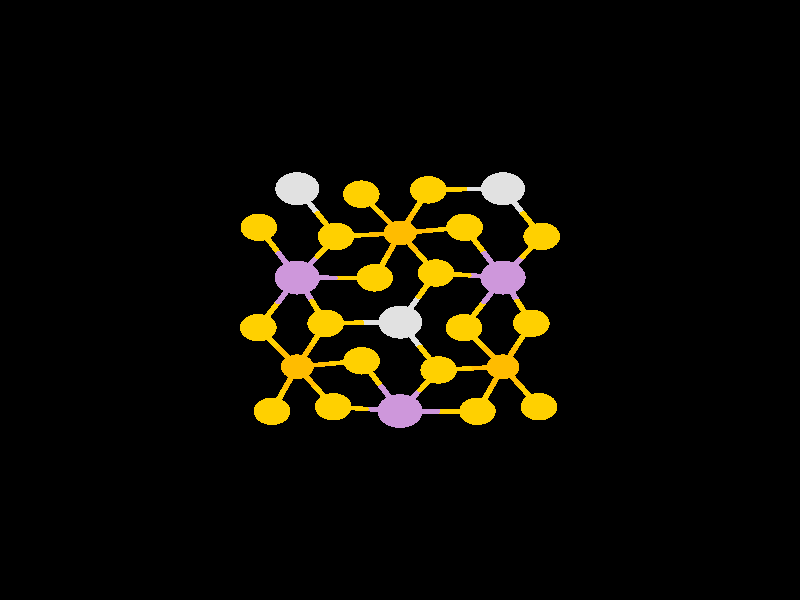 #include "colors.inc"
#include "finish.inc"

global_settings {assumed_gamma 1 max_trace_level 6}
background {color White transmit 1.0}
camera {orthographic
  right -26.25*x up 26.25*y
  direction 1.00*z
  location <0,0,50.00> look_at <0,0,0>}


light_source {<  2.00,   3.00,  40.00> color White
  area_light <0.70, 0, 0>, <0, 0.70, 0>, 3, 3
  adaptive 1 jitter}
// no fog
#declare simple = finish {phong 0.7}
#declare pale = finish {ambient 0.5 diffuse 0.85 roughness 0.001 specular 0.200 }
#declare intermediate = finish {ambient 0.3 diffuse 0.6 specular 0.1 roughness 0.04}
#declare vmd = finish {ambient 0.0 diffuse 0.65 phong 0.1 phong_size 40.0 specular 0.5 }
#declare jmol = finish {ambient 0.2 diffuse 0.6 specular 1 roughness 0.001 metallic}
#declare ase2 = finish {ambient 0.05 brilliance 3 diffuse 0.6 metallic specular 0.7 roughness 0.04 reflection 0.15}
#declare ase3 = finish {ambient 0.15 brilliance 2 diffuse 0.6 metallic specular 1.0 roughness 0.001 reflection 0.0}
#declare glass = finish {ambient 0.05 diffuse 0.3 specular 1.0 roughness 0.001}
#declare glass2 = finish {ambient 0.01 diffuse 0.3 specular 1.0 reflection 0.25 roughness 0.001}
#declare Rcell = 0.000;
#declare Rbond = 0.100;

#macro atom(LOC, R, COL, TRANS, FIN)
  sphere{LOC, R texture{pigment{color COL transmit TRANS} finish{FIN}}}
#end
#macro constrain(LOC, R, COL, TRANS FIN)
union{torus{R, Rcell rotate 45*z texture{pigment{color COL transmit TRANS} finish{FIN}}}
     torus{R, Rcell rotate -45*z texture{pigment{color COL transmit TRANS} finish{FIN}}}
     translate LOC}
#end

cylinder {<-12.50, -12.50, -25.00>, < 12.50, -12.50, -25.00>, Rcell pigment {Black}}
cylinder {<-12.50,  12.50, -25.00>, < 12.50,  12.50, -25.00>, Rcell pigment {Black}}
cylinder {<-12.50,  12.50,   0.00>, < 12.50,  12.50,   0.00>, Rcell pigment {Black}}
cylinder {<-12.50, -12.50,   0.00>, < 12.50, -12.50,   0.00>, Rcell pigment {Black}}
cylinder {<-12.50, -12.50, -25.00>, <-12.50,  12.50, -25.00>, Rcell pigment {Black}}
cylinder {< 12.50, -12.50, -25.00>, < 12.50,  12.50, -25.00>, Rcell pigment {Black}}
cylinder {< 12.50, -12.50,   0.00>, < 12.50,  12.50,   0.00>, Rcell pigment {Black}}
cylinder {<-12.50, -12.50,   0.00>, <-12.50,  12.50,   0.00>, Rcell pigment {Black}}
cylinder {<-12.50, -12.50, -25.00>, <-12.50, -12.50,   0.00>, Rcell pigment {Black}}
cylinder {< 12.50, -12.50, -25.00>, < 12.50, -12.50,   0.00>, Rcell pigment {Black}}
cylinder {< 12.50,  12.50, -25.00>, < 12.50,  12.50,   0.00>, Rcell pigment {Black}}
cylinder {<-12.50,  12.50, -25.00>, <-12.50,  12.50,   0.00>, Rcell pigment {Black}}
atom(< -4.20,  -4.87, -14.29>, 0.60, rgb <1.00, 0.63, 0.00>, 0.0, ase3) // #0
atom(<  0.00,  -4.86, -12.71>, 0.74, rgb <0.62, 0.31, 0.71>, 0.0, ase3) // #1
atom(< -4.65,  -1.21, -14.29>, 0.60, rgb <1.00, 0.63, 0.00>, 0.0, ase3) // #2
atom(< -2.44,  -1.02, -10.71>, 0.60, rgb <1.00, 0.63, 0.00>, 0.0, ase3) // #3
atom(< -2.19,  -4.67, -10.71>, 0.60, rgb <1.00, 0.63, 0.00>, 0.0, ase3) // #4
atom(< -3.37,  -2.92, -11.41>, 0.54, rgb <1.00, 0.50, 0.00>, 0.0, ase3) // #5
atom(< -3.37,  -2.92, -13.70>, 0.54, rgb <1.00, 0.50, 0.00>, 0.0, ase3) // #6
atom(< -3.37,   0.98, -12.71>, 0.74, rgb <0.62, 0.31, 0.71>, 0.0, ase3) // #7
atom(<  2.54,  -4.87, -14.29>, 0.60, rgb <1.00, 0.63, 0.00>, 0.0, ase3) // #8
atom(<  2.10,  -1.21, -14.29>, 0.60, rgb <1.00, 0.63, 0.00>, 0.0, ase3) // #9
atom(< -1.26,  -2.66, -14.29>, 0.60, rgb <1.00, 0.63, 0.00>, 0.0, ase3) // #10
atom(< -0.83,   0.97, -14.29>, 0.60, rgb <1.00, 0.63, 0.00>, 0.0, ase3) // #11
atom(<  4.31,  -1.02, -10.71>, 0.60, rgb <1.00, 0.63, 0.00>, 0.0, ase3) // #12
atom(<  4.56,  -4.67, -10.71>, 0.60, rgb <1.00, 0.63, 0.00>, 0.0, ase3) // #13
atom(<  1.27,  -3.06, -10.71>, 0.60, rgb <1.00, 0.63, 0.00>, 0.0, ase3) // #14
atom(<  3.38,  -2.92, -11.41>, 0.54, rgb <1.00, 0.50, 0.00>, 0.0, ase3) // #15
atom(<  3.38,  -2.92, -13.70>, 0.54, rgb <1.00, 0.50, 0.00>, 0.0, ase3) // #16
atom(<  0.01,  -0.97, -12.03>, 0.72, rgb <0.75, 0.75, 0.75>, 0.0, ase3) // #17
atom(<  3.38,   0.98, -12.71>, 0.74, rgb <0.62, 0.31, 0.71>, 0.0, ase3) // #18
atom(< -1.27,   4.63, -14.29>, 0.60, rgb <1.00, 0.63, 0.00>, 0.0, ase3) // #19
atom(< -4.63,   3.18, -14.29>, 0.60, rgb <1.00, 0.63, 0.00>, 0.0, ase3) // #20
atom(<  0.93,   4.82, -10.71>, 0.60, rgb <1.00, 0.63, 0.00>, 0.0, ase3) // #21
atom(<  1.18,   1.18, -10.71>, 0.60, rgb <1.00, 0.63, 0.00>, 0.0, ase3) // #22
atom(< -2.10,   2.78, -10.71>, 0.60, rgb <1.00, 0.63, 0.00>, 0.0, ase3) // #23
atom(<  0.01,   2.93, -11.41>, 0.54, rgb <1.00, 0.50, 0.00>, 0.0, ase3) // #24
atom(<  0.00,   2.93, -13.70>, 0.54, rgb <1.00, 0.50, 0.00>, 0.0, ase3) // #25
atom(< -3.37,   4.87, -12.03>, 0.72, rgb <0.75, 0.75, 0.75>, 0.0, ase3) // #26
atom(<  2.12,   3.18, -14.29>, 0.60, rgb <1.00, 0.63, 0.00>, 0.0, ase3) // #27
atom(<  4.65,   2.78, -10.71>, 0.60, rgb <1.00, 0.63, 0.00>, 0.0, ase3) // #28
atom(<  3.38,   4.87, -12.03>, 0.72, rgb <0.75, 0.75, 0.75>, 0.0, ase3) // #29
cylinder {< -4.20,  -4.87, -14.29>, < -3.79,  -3.90, -14.00>, Rbond texture{pigment {color rgb <1.00, 0.63, 0.00> transmit 0.0} finish{ase3}}}
cylinder {< -3.37,  -2.92, -13.70>, < -3.79,  -3.90, -14.00>, Rbond texture{pigment {color rgb <1.00, 0.50, 0.00> transmit 0.0} finish{ase3}}}
cylinder {<  0.00,  -4.86, -12.71>, <  0.64,  -3.96, -11.71>, Rbond texture{pigment {color rgb <0.62, 0.31, 0.71> transmit 0.0} finish{ase3}}}
cylinder {<  1.27,  -3.06, -10.71>, <  0.64,  -3.96, -11.71>, Rbond texture{pigment {color rgb <1.00, 0.63, 0.00> transmit 0.0} finish{ase3}}}
cylinder {<  0.00,  -4.86, -12.71>, < -1.09,  -4.77, -11.71>, Rbond texture{pigment {color rgb <0.62, 0.31, 0.71> transmit 0.0} finish{ase3}}}
cylinder {< -2.19,  -4.67, -10.71>, < -1.09,  -4.77, -11.71>, Rbond texture{pigment {color rgb <1.00, 0.63, 0.00> transmit 0.0} finish{ase3}}}
cylinder {<  0.00,  -4.86, -12.71>, <  1.27,  -4.87, -13.50>, Rbond texture{pigment {color rgb <0.62, 0.31, 0.71> transmit 0.0} finish{ase3}}}
cylinder {<  2.54,  -4.87, -14.29>, <  1.27,  -4.87, -13.50>, Rbond texture{pigment {color rgb <1.00, 0.63, 0.00> transmit 0.0} finish{ase3}}}
cylinder {<  0.00,  -4.86, -12.71>, < -0.63,  -3.76, -13.50>, Rbond texture{pigment {color rgb <0.62, 0.31, 0.71> transmit 0.0} finish{ase3}}}
cylinder {< -1.26,  -2.66, -14.29>, < -0.63,  -3.76, -13.50>, Rbond texture{pigment {color rgb <1.00, 0.63, 0.00> transmit 0.0} finish{ase3}}}
cylinder {< -4.65,  -1.21, -14.29>, < -4.01,  -2.07, -14.00>, Rbond texture{pigment {color rgb <1.00, 0.63, 0.00> transmit 0.0} finish{ase3}}}
cylinder {< -3.37,  -2.92, -13.70>, < -4.01,  -2.07, -14.00>, Rbond texture{pigment {color rgb <1.00, 0.50, 0.00> transmit 0.0} finish{ase3}}}
cylinder {< -4.65,  -1.21, -14.29>, < -4.01,  -0.12, -13.50>, Rbond texture{pigment {color rgb <1.00, 0.63, 0.00> transmit 0.0} finish{ase3}}}
cylinder {< -3.37,   0.98, -12.71>, < -4.01,  -0.12, -13.50>, Rbond texture{pigment {color rgb <0.62, 0.31, 0.71> transmit 0.0} finish{ase3}}}
cylinder {< -2.44,  -1.02, -10.71>, < -2.90,  -1.97, -11.06>, Rbond texture{pigment {color rgb <1.00, 0.63, 0.00> transmit 0.0} finish{ase3}}}
cylinder {< -3.37,  -2.92, -11.41>, < -2.90,  -1.97, -11.06>, Rbond texture{pigment {color rgb <1.00, 0.50, 0.00> transmit 0.0} finish{ase3}}}
cylinder {< -2.44,  -1.02, -10.71>, < -1.22,  -0.99, -11.37>, Rbond texture{pigment {color rgb <1.00, 0.63, 0.00> transmit 0.0} finish{ase3}}}
cylinder {<  0.01,  -0.97, -12.03>, < -1.22,  -0.99, -11.37>, Rbond texture{pigment {color rgb <0.75, 0.75, 0.75> transmit 0.0} finish{ase3}}}
cylinder {< -2.44,  -1.02, -10.71>, < -2.90,  -0.02, -11.71>, Rbond texture{pigment {color rgb <1.00, 0.63, 0.00> transmit 0.0} finish{ase3}}}
cylinder {< -3.37,   0.98, -12.71>, < -2.90,  -0.02, -11.71>, Rbond texture{pigment {color rgb <0.62, 0.31, 0.71> transmit 0.0} finish{ase3}}}
cylinder {< -2.19,  -4.67, -10.71>, < -2.78,  -3.79, -11.06>, Rbond texture{pigment {color rgb <1.00, 0.63, 0.00> transmit 0.0} finish{ase3}}}
cylinder {< -3.37,  -2.92, -11.41>, < -2.78,  -3.79, -11.06>, Rbond texture{pigment {color rgb <1.00, 0.50, 0.00> transmit 0.0} finish{ase3}}}
cylinder {< -3.37,  -2.92, -11.41>, < -3.37,  -2.92, -12.55>, Rbond texture{pigment {color rgb <1.00, 0.50, 0.00> transmit 0.0} finish{ase3}}}
cylinder {< -3.37,  -2.92, -13.70>, < -3.37,  -2.92, -12.55>, Rbond texture{pigment {color rgb <1.00, 0.50, 0.00> transmit 0.0} finish{ase3}}}
cylinder {< -3.37,  -2.92, -13.70>, < -2.31,  -2.79, -14.00>, Rbond texture{pigment {color rgb <1.00, 0.50, 0.00> transmit 0.0} finish{ase3}}}
cylinder {< -1.26,  -2.66, -14.29>, < -2.31,  -2.79, -14.00>, Rbond texture{pigment {color rgb <1.00, 0.63, 0.00> transmit 0.0} finish{ase3}}}
cylinder {< -3.37,   0.98, -12.71>, < -2.10,   0.97, -13.50>, Rbond texture{pigment {color rgb <0.62, 0.31, 0.71> transmit 0.0} finish{ase3}}}
cylinder {< -0.83,   0.97, -14.29>, < -2.10,   0.97, -13.50>, Rbond texture{pigment {color rgb <1.00, 0.63, 0.00> transmit 0.0} finish{ase3}}}
cylinder {< -3.37,   0.98, -12.71>, < -4.00,   2.08, -13.50>, Rbond texture{pigment {color rgb <0.62, 0.31, 0.71> transmit 0.0} finish{ase3}}}
cylinder {< -4.63,   3.18, -14.29>, < -4.00,   2.08, -13.50>, Rbond texture{pigment {color rgb <1.00, 0.63, 0.00> transmit 0.0} finish{ase3}}}
cylinder {< -3.37,   0.98, -12.71>, < -2.73,   1.88, -11.71>, Rbond texture{pigment {color rgb <0.62, 0.31, 0.71> transmit 0.0} finish{ase3}}}
cylinder {< -2.10,   2.78, -10.71>, < -2.73,   1.88, -11.71>, Rbond texture{pigment {color rgb <1.00, 0.63, 0.00> transmit 0.0} finish{ase3}}}
cylinder {<  2.54,  -4.87, -14.29>, <  2.96,  -3.90, -14.00>, Rbond texture{pigment {color rgb <1.00, 0.63, 0.00> transmit 0.0} finish{ase3}}}
cylinder {<  3.38,  -2.92, -13.70>, <  2.96,  -3.90, -14.00>, Rbond texture{pigment {color rgb <1.00, 0.50, 0.00> transmit 0.0} finish{ase3}}}
cylinder {<  2.10,  -1.21, -14.29>, <  2.74,  -2.07, -14.00>, Rbond texture{pigment {color rgb <1.00, 0.63, 0.00> transmit 0.0} finish{ase3}}}
cylinder {<  3.38,  -2.92, -13.70>, <  2.74,  -2.07, -14.00>, Rbond texture{pigment {color rgb <1.00, 0.50, 0.00> transmit 0.0} finish{ase3}}}
cylinder {<  2.10,  -1.21, -14.29>, <  2.74,  -0.12, -13.50>, Rbond texture{pigment {color rgb <1.00, 0.63, 0.00> transmit 0.0} finish{ase3}}}
cylinder {<  3.38,   0.98, -12.71>, <  2.74,  -0.12, -13.50>, Rbond texture{pigment {color rgb <0.62, 0.31, 0.71> transmit 0.0} finish{ase3}}}
cylinder {< -0.83,   0.97, -14.29>, < -0.41,   1.95, -14.00>, Rbond texture{pigment {color rgb <1.00, 0.63, 0.00> transmit 0.0} finish{ase3}}}
cylinder {<  0.00,   2.93, -13.70>, < -0.41,   1.95, -14.00>, Rbond texture{pigment {color rgb <1.00, 0.50, 0.00> transmit 0.0} finish{ase3}}}
cylinder {<  4.31,  -1.02, -10.71>, <  3.84,  -1.97, -11.06>, Rbond texture{pigment {color rgb <1.00, 0.63, 0.00> transmit 0.0} finish{ase3}}}
cylinder {<  3.38,  -2.92, -11.41>, <  3.84,  -1.97, -11.06>, Rbond texture{pigment {color rgb <1.00, 0.50, 0.00> transmit 0.0} finish{ase3}}}
cylinder {<  4.31,  -1.02, -10.71>, <  3.84,  -0.02, -11.71>, Rbond texture{pigment {color rgb <1.00, 0.63, 0.00> transmit 0.0} finish{ase3}}}
cylinder {<  3.38,   0.98, -12.71>, <  3.84,  -0.02, -11.71>, Rbond texture{pigment {color rgb <0.62, 0.31, 0.71> transmit 0.0} finish{ase3}}}
cylinder {<  4.56,  -4.67, -10.71>, <  3.97,  -3.79, -11.06>, Rbond texture{pigment {color rgb <1.00, 0.63, 0.00> transmit 0.0} finish{ase3}}}
cylinder {<  3.38,  -2.92, -11.41>, <  3.97,  -3.79, -11.06>, Rbond texture{pigment {color rgb <1.00, 0.50, 0.00> transmit 0.0} finish{ase3}}}
cylinder {<  1.27,  -3.06, -10.71>, <  2.33,  -2.99, -11.06>, Rbond texture{pigment {color rgb <1.00, 0.63, 0.00> transmit 0.0} finish{ase3}}}
cylinder {<  3.38,  -2.92, -11.41>, <  2.33,  -2.99, -11.06>, Rbond texture{pigment {color rgb <1.00, 0.50, 0.00> transmit 0.0} finish{ase3}}}
cylinder {<  1.27,  -3.06, -10.71>, <  0.64,  -2.02, -11.37>, Rbond texture{pigment {color rgb <1.00, 0.63, 0.00> transmit 0.0} finish{ase3}}}
cylinder {<  0.01,  -0.97, -12.03>, <  0.64,  -2.02, -11.37>, Rbond texture{pigment {color rgb <0.75, 0.75, 0.75> transmit 0.0} finish{ase3}}}
cylinder {<  3.38,  -2.92, -11.41>, <  3.38,  -2.92, -12.55>, Rbond texture{pigment {color rgb <1.00, 0.50, 0.00> transmit 0.0} finish{ase3}}}
cylinder {<  3.38,  -2.92, -13.70>, <  3.38,  -2.92, -12.55>, Rbond texture{pigment {color rgb <1.00, 0.50, 0.00> transmit 0.0} finish{ase3}}}
cylinder {<  0.01,  -0.97, -12.03>, <  0.59,   0.10, -11.37>, Rbond texture{pigment {color rgb <0.75, 0.75, 0.75> transmit 0.0} finish{ase3}}}
cylinder {<  1.18,   1.18, -10.71>, <  0.59,   0.10, -11.37>, Rbond texture{pigment {color rgb <1.00, 0.63, 0.00> transmit 0.0} finish{ase3}}}
cylinder {<  3.38,   0.98, -12.71>, <  4.01,   1.88, -11.71>, Rbond texture{pigment {color rgb <0.62, 0.31, 0.71> transmit 0.0} finish{ase3}}}
cylinder {<  4.65,   2.78, -10.71>, <  4.01,   1.88, -11.71>, Rbond texture{pigment {color rgb <1.00, 0.63, 0.00> transmit 0.0} finish{ase3}}}
cylinder {<  3.38,   0.98, -12.71>, <  2.28,   1.08, -11.71>, Rbond texture{pigment {color rgb <0.62, 0.31, 0.71> transmit 0.0} finish{ase3}}}
cylinder {<  1.18,   1.18, -10.71>, <  2.28,   1.08, -11.71>, Rbond texture{pigment {color rgb <1.00, 0.63, 0.00> transmit 0.0} finish{ase3}}}
cylinder {<  3.38,   0.98, -12.71>, <  2.75,   2.08, -13.50>, Rbond texture{pigment {color rgb <0.62, 0.31, 0.71> transmit 0.0} finish{ase3}}}
cylinder {<  2.12,   3.18, -14.29>, <  2.75,   2.08, -13.50>, Rbond texture{pigment {color rgb <1.00, 0.63, 0.00> transmit 0.0} finish{ase3}}}
cylinder {< -1.27,   4.63, -14.29>, < -0.63,   3.78, -14.00>, Rbond texture{pigment {color rgb <1.00, 0.63, 0.00> transmit 0.0} finish{ase3}}}
cylinder {<  0.00,   2.93, -13.70>, < -0.63,   3.78, -14.00>, Rbond texture{pigment {color rgb <1.00, 0.50, 0.00> transmit 0.0} finish{ase3}}}
cylinder {<  0.93,   4.82, -10.71>, <  0.47,   3.87, -11.06>, Rbond texture{pigment {color rgb <1.00, 0.63, 0.00> transmit 0.0} finish{ase3}}}
cylinder {<  0.01,   2.93, -11.41>, <  0.47,   3.87, -11.06>, Rbond texture{pigment {color rgb <1.00, 0.50, 0.00> transmit 0.0} finish{ase3}}}
cylinder {<  0.93,   4.82, -10.71>, <  2.16,   4.85, -11.37>, Rbond texture{pigment {color rgb <1.00, 0.63, 0.00> transmit 0.0} finish{ase3}}}
cylinder {<  3.38,   4.87, -12.03>, <  2.16,   4.85, -11.37>, Rbond texture{pigment {color rgb <0.75, 0.75, 0.75> transmit 0.0} finish{ase3}}}
cylinder {<  1.18,   1.18, -10.71>, <  0.59,   2.05, -11.06>, Rbond texture{pigment {color rgb <1.00, 0.63, 0.00> transmit 0.0} finish{ase3}}}
cylinder {<  0.01,   2.93, -11.41>, <  0.59,   2.05, -11.06>, Rbond texture{pigment {color rgb <1.00, 0.50, 0.00> transmit 0.0} finish{ase3}}}
cylinder {< -2.10,   2.78, -10.71>, < -1.05,   2.85, -11.06>, Rbond texture{pigment {color rgb <1.00, 0.63, 0.00> transmit 0.0} finish{ase3}}}
cylinder {<  0.01,   2.93, -11.41>, < -1.05,   2.85, -11.06>, Rbond texture{pigment {color rgb <1.00, 0.50, 0.00> transmit 0.0} finish{ase3}}}
cylinder {< -2.10,   2.78, -10.71>, < -2.73,   3.83, -11.37>, Rbond texture{pigment {color rgb <1.00, 0.63, 0.00> transmit 0.0} finish{ase3}}}
cylinder {< -3.37,   4.87, -12.03>, < -2.73,   3.83, -11.37>, Rbond texture{pigment {color rgb <0.75, 0.75, 0.75> transmit 0.0} finish{ase3}}}
cylinder {<  0.01,   2.93, -11.41>, <  0.00,   2.93, -12.55>, Rbond texture{pigment {color rgb <1.00, 0.50, 0.00> transmit 0.0} finish{ase3}}}
cylinder {<  0.00,   2.93, -13.70>, <  0.00,   2.93, -12.55>, Rbond texture{pigment {color rgb <1.00, 0.50, 0.00> transmit 0.0} finish{ase3}}}
cylinder {<  0.00,   2.93, -13.70>, <  1.06,   3.05, -14.00>, Rbond texture{pigment {color rgb <1.00, 0.50, 0.00> transmit 0.0} finish{ase3}}}
cylinder {<  2.12,   3.18, -14.29>, <  1.06,   3.05, -14.00>, Rbond texture{pigment {color rgb <1.00, 0.63, 0.00> transmit 0.0} finish{ase3}}}
cylinder {<  4.65,   2.78, -10.71>, <  4.01,   3.83, -11.37>, Rbond texture{pigment {color rgb <1.00, 0.63, 0.00> transmit 0.0} finish{ase3}}}
cylinder {<  3.38,   4.87, -12.03>, <  4.01,   3.83, -11.37>, Rbond texture{pigment {color rgb <0.75, 0.75, 0.75> transmit 0.0} finish{ase3}}}
// no constraints
